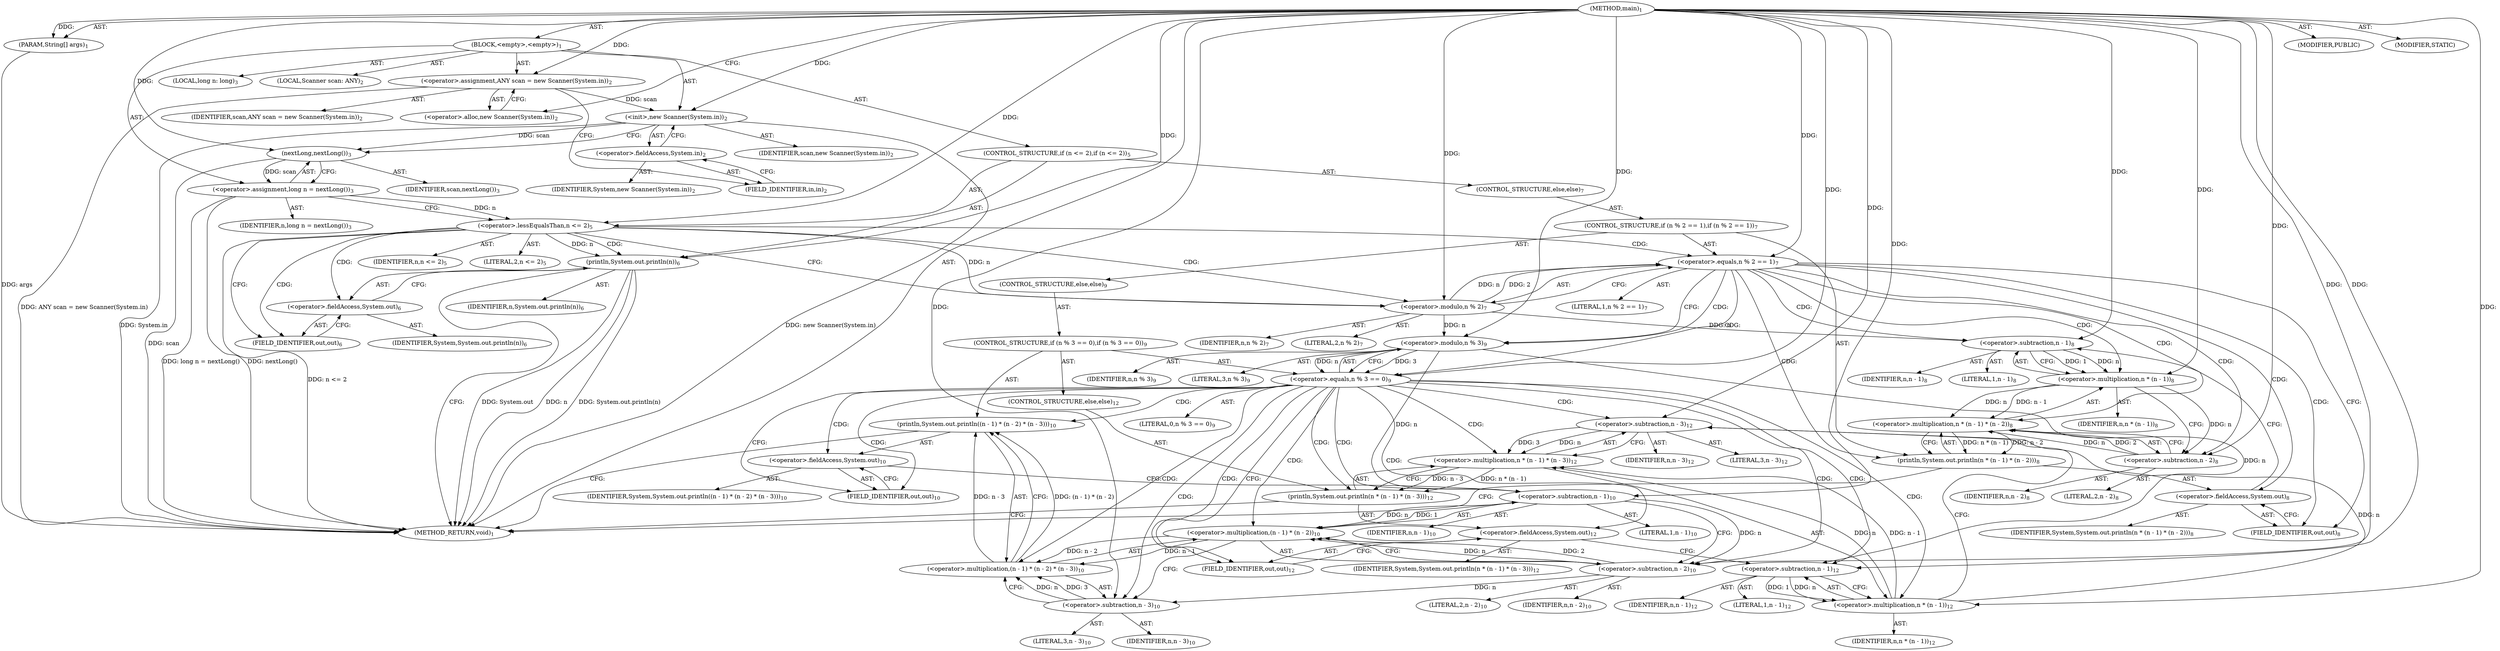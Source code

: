 digraph "main" {  
"19" [label = <(METHOD,main)<SUB>1</SUB>> ]
"20" [label = <(PARAM,String[] args)<SUB>1</SUB>> ]
"21" [label = <(BLOCK,&lt;empty&gt;,&lt;empty&gt;)<SUB>1</SUB>> ]
"4" [label = <(LOCAL,Scanner scan: ANY)<SUB>2</SUB>> ]
"22" [label = <(&lt;operator&gt;.assignment,ANY scan = new Scanner(System.in))<SUB>2</SUB>> ]
"23" [label = <(IDENTIFIER,scan,ANY scan = new Scanner(System.in))<SUB>2</SUB>> ]
"24" [label = <(&lt;operator&gt;.alloc,new Scanner(System.in))<SUB>2</SUB>> ]
"25" [label = <(&lt;init&gt;,new Scanner(System.in))<SUB>2</SUB>> ]
"3" [label = <(IDENTIFIER,scan,new Scanner(System.in))<SUB>2</SUB>> ]
"26" [label = <(&lt;operator&gt;.fieldAccess,System.in)<SUB>2</SUB>> ]
"27" [label = <(IDENTIFIER,System,new Scanner(System.in))<SUB>2</SUB>> ]
"28" [label = <(FIELD_IDENTIFIER,in,in)<SUB>2</SUB>> ]
"29" [label = <(LOCAL,long n: long)<SUB>3</SUB>> ]
"30" [label = <(&lt;operator&gt;.assignment,long n = nextLong())<SUB>3</SUB>> ]
"31" [label = <(IDENTIFIER,n,long n = nextLong())<SUB>3</SUB>> ]
"32" [label = <(nextLong,nextLong())<SUB>3</SUB>> ]
"33" [label = <(IDENTIFIER,scan,nextLong())<SUB>3</SUB>> ]
"34" [label = <(CONTROL_STRUCTURE,if (n &lt;= 2),if (n &lt;= 2))<SUB>5</SUB>> ]
"35" [label = <(&lt;operator&gt;.lessEqualsThan,n &lt;= 2)<SUB>5</SUB>> ]
"36" [label = <(IDENTIFIER,n,n &lt;= 2)<SUB>5</SUB>> ]
"37" [label = <(LITERAL,2,n &lt;= 2)<SUB>5</SUB>> ]
"38" [label = <(println,System.out.println(n))<SUB>6</SUB>> ]
"39" [label = <(&lt;operator&gt;.fieldAccess,System.out)<SUB>6</SUB>> ]
"40" [label = <(IDENTIFIER,System,System.out.println(n))<SUB>6</SUB>> ]
"41" [label = <(FIELD_IDENTIFIER,out,out)<SUB>6</SUB>> ]
"42" [label = <(IDENTIFIER,n,System.out.println(n))<SUB>6</SUB>> ]
"43" [label = <(CONTROL_STRUCTURE,else,else)<SUB>7</SUB>> ]
"44" [label = <(CONTROL_STRUCTURE,if (n % 2 == 1),if (n % 2 == 1))<SUB>7</SUB>> ]
"45" [label = <(&lt;operator&gt;.equals,n % 2 == 1)<SUB>7</SUB>> ]
"46" [label = <(&lt;operator&gt;.modulo,n % 2)<SUB>7</SUB>> ]
"47" [label = <(IDENTIFIER,n,n % 2)<SUB>7</SUB>> ]
"48" [label = <(LITERAL,2,n % 2)<SUB>7</SUB>> ]
"49" [label = <(LITERAL,1,n % 2 == 1)<SUB>7</SUB>> ]
"50" [label = <(println,System.out.println(n * (n - 1) * (n - 2)))<SUB>8</SUB>> ]
"51" [label = <(&lt;operator&gt;.fieldAccess,System.out)<SUB>8</SUB>> ]
"52" [label = <(IDENTIFIER,System,System.out.println(n * (n - 1) * (n - 2)))<SUB>8</SUB>> ]
"53" [label = <(FIELD_IDENTIFIER,out,out)<SUB>8</SUB>> ]
"54" [label = <(&lt;operator&gt;.multiplication,n * (n - 1) * (n - 2))<SUB>8</SUB>> ]
"55" [label = <(&lt;operator&gt;.multiplication,n * (n - 1))<SUB>8</SUB>> ]
"56" [label = <(IDENTIFIER,n,n * (n - 1))<SUB>8</SUB>> ]
"57" [label = <(&lt;operator&gt;.subtraction,n - 1)<SUB>8</SUB>> ]
"58" [label = <(IDENTIFIER,n,n - 1)<SUB>8</SUB>> ]
"59" [label = <(LITERAL,1,n - 1)<SUB>8</SUB>> ]
"60" [label = <(&lt;operator&gt;.subtraction,n - 2)<SUB>8</SUB>> ]
"61" [label = <(IDENTIFIER,n,n - 2)<SUB>8</SUB>> ]
"62" [label = <(LITERAL,2,n - 2)<SUB>8</SUB>> ]
"63" [label = <(CONTROL_STRUCTURE,else,else)<SUB>9</SUB>> ]
"64" [label = <(CONTROL_STRUCTURE,if (n % 3 == 0),if (n % 3 == 0))<SUB>9</SUB>> ]
"65" [label = <(&lt;operator&gt;.equals,n % 3 == 0)<SUB>9</SUB>> ]
"66" [label = <(&lt;operator&gt;.modulo,n % 3)<SUB>9</SUB>> ]
"67" [label = <(IDENTIFIER,n,n % 3)<SUB>9</SUB>> ]
"68" [label = <(LITERAL,3,n % 3)<SUB>9</SUB>> ]
"69" [label = <(LITERAL,0,n % 3 == 0)<SUB>9</SUB>> ]
"70" [label = <(println,System.out.println((n - 1) * (n - 2) * (n - 3)))<SUB>10</SUB>> ]
"71" [label = <(&lt;operator&gt;.fieldAccess,System.out)<SUB>10</SUB>> ]
"72" [label = <(IDENTIFIER,System,System.out.println((n - 1) * (n - 2) * (n - 3)))<SUB>10</SUB>> ]
"73" [label = <(FIELD_IDENTIFIER,out,out)<SUB>10</SUB>> ]
"74" [label = <(&lt;operator&gt;.multiplication,(n - 1) * (n - 2) * (n - 3))<SUB>10</SUB>> ]
"75" [label = <(&lt;operator&gt;.multiplication,(n - 1) * (n - 2))<SUB>10</SUB>> ]
"76" [label = <(&lt;operator&gt;.subtraction,n - 1)<SUB>10</SUB>> ]
"77" [label = <(IDENTIFIER,n,n - 1)<SUB>10</SUB>> ]
"78" [label = <(LITERAL,1,n - 1)<SUB>10</SUB>> ]
"79" [label = <(&lt;operator&gt;.subtraction,n - 2)<SUB>10</SUB>> ]
"80" [label = <(IDENTIFIER,n,n - 2)<SUB>10</SUB>> ]
"81" [label = <(LITERAL,2,n - 2)<SUB>10</SUB>> ]
"82" [label = <(&lt;operator&gt;.subtraction,n - 3)<SUB>10</SUB>> ]
"83" [label = <(IDENTIFIER,n,n - 3)<SUB>10</SUB>> ]
"84" [label = <(LITERAL,3,n - 3)<SUB>10</SUB>> ]
"85" [label = <(CONTROL_STRUCTURE,else,else)<SUB>12</SUB>> ]
"86" [label = <(println,System.out.println(n * (n - 1) * (n - 3)))<SUB>12</SUB>> ]
"87" [label = <(&lt;operator&gt;.fieldAccess,System.out)<SUB>12</SUB>> ]
"88" [label = <(IDENTIFIER,System,System.out.println(n * (n - 1) * (n - 3)))<SUB>12</SUB>> ]
"89" [label = <(FIELD_IDENTIFIER,out,out)<SUB>12</SUB>> ]
"90" [label = <(&lt;operator&gt;.multiplication,n * (n - 1) * (n - 3))<SUB>12</SUB>> ]
"91" [label = <(&lt;operator&gt;.multiplication,n * (n - 1))<SUB>12</SUB>> ]
"92" [label = <(IDENTIFIER,n,n * (n - 1))<SUB>12</SUB>> ]
"93" [label = <(&lt;operator&gt;.subtraction,n - 1)<SUB>12</SUB>> ]
"94" [label = <(IDENTIFIER,n,n - 1)<SUB>12</SUB>> ]
"95" [label = <(LITERAL,1,n - 1)<SUB>12</SUB>> ]
"96" [label = <(&lt;operator&gt;.subtraction,n - 3)<SUB>12</SUB>> ]
"97" [label = <(IDENTIFIER,n,n - 3)<SUB>12</SUB>> ]
"98" [label = <(LITERAL,3,n - 3)<SUB>12</SUB>> ]
"99" [label = <(MODIFIER,PUBLIC)> ]
"100" [label = <(MODIFIER,STATIC)> ]
"101" [label = <(METHOD_RETURN,void)<SUB>1</SUB>> ]
  "19" -> "20"  [ label = "AST: "] 
  "19" -> "21"  [ label = "AST: "] 
  "19" -> "99"  [ label = "AST: "] 
  "19" -> "100"  [ label = "AST: "] 
  "19" -> "101"  [ label = "AST: "] 
  "21" -> "4"  [ label = "AST: "] 
  "21" -> "22"  [ label = "AST: "] 
  "21" -> "25"  [ label = "AST: "] 
  "21" -> "29"  [ label = "AST: "] 
  "21" -> "30"  [ label = "AST: "] 
  "21" -> "34"  [ label = "AST: "] 
  "22" -> "23"  [ label = "AST: "] 
  "22" -> "24"  [ label = "AST: "] 
  "25" -> "3"  [ label = "AST: "] 
  "25" -> "26"  [ label = "AST: "] 
  "26" -> "27"  [ label = "AST: "] 
  "26" -> "28"  [ label = "AST: "] 
  "30" -> "31"  [ label = "AST: "] 
  "30" -> "32"  [ label = "AST: "] 
  "32" -> "33"  [ label = "AST: "] 
  "34" -> "35"  [ label = "AST: "] 
  "34" -> "38"  [ label = "AST: "] 
  "34" -> "43"  [ label = "AST: "] 
  "35" -> "36"  [ label = "AST: "] 
  "35" -> "37"  [ label = "AST: "] 
  "38" -> "39"  [ label = "AST: "] 
  "38" -> "42"  [ label = "AST: "] 
  "39" -> "40"  [ label = "AST: "] 
  "39" -> "41"  [ label = "AST: "] 
  "43" -> "44"  [ label = "AST: "] 
  "44" -> "45"  [ label = "AST: "] 
  "44" -> "50"  [ label = "AST: "] 
  "44" -> "63"  [ label = "AST: "] 
  "45" -> "46"  [ label = "AST: "] 
  "45" -> "49"  [ label = "AST: "] 
  "46" -> "47"  [ label = "AST: "] 
  "46" -> "48"  [ label = "AST: "] 
  "50" -> "51"  [ label = "AST: "] 
  "50" -> "54"  [ label = "AST: "] 
  "51" -> "52"  [ label = "AST: "] 
  "51" -> "53"  [ label = "AST: "] 
  "54" -> "55"  [ label = "AST: "] 
  "54" -> "60"  [ label = "AST: "] 
  "55" -> "56"  [ label = "AST: "] 
  "55" -> "57"  [ label = "AST: "] 
  "57" -> "58"  [ label = "AST: "] 
  "57" -> "59"  [ label = "AST: "] 
  "60" -> "61"  [ label = "AST: "] 
  "60" -> "62"  [ label = "AST: "] 
  "63" -> "64"  [ label = "AST: "] 
  "64" -> "65"  [ label = "AST: "] 
  "64" -> "70"  [ label = "AST: "] 
  "64" -> "85"  [ label = "AST: "] 
  "65" -> "66"  [ label = "AST: "] 
  "65" -> "69"  [ label = "AST: "] 
  "66" -> "67"  [ label = "AST: "] 
  "66" -> "68"  [ label = "AST: "] 
  "70" -> "71"  [ label = "AST: "] 
  "70" -> "74"  [ label = "AST: "] 
  "71" -> "72"  [ label = "AST: "] 
  "71" -> "73"  [ label = "AST: "] 
  "74" -> "75"  [ label = "AST: "] 
  "74" -> "82"  [ label = "AST: "] 
  "75" -> "76"  [ label = "AST: "] 
  "75" -> "79"  [ label = "AST: "] 
  "76" -> "77"  [ label = "AST: "] 
  "76" -> "78"  [ label = "AST: "] 
  "79" -> "80"  [ label = "AST: "] 
  "79" -> "81"  [ label = "AST: "] 
  "82" -> "83"  [ label = "AST: "] 
  "82" -> "84"  [ label = "AST: "] 
  "85" -> "86"  [ label = "AST: "] 
  "86" -> "87"  [ label = "AST: "] 
  "86" -> "90"  [ label = "AST: "] 
  "87" -> "88"  [ label = "AST: "] 
  "87" -> "89"  [ label = "AST: "] 
  "90" -> "91"  [ label = "AST: "] 
  "90" -> "96"  [ label = "AST: "] 
  "91" -> "92"  [ label = "AST: "] 
  "91" -> "93"  [ label = "AST: "] 
  "93" -> "94"  [ label = "AST: "] 
  "93" -> "95"  [ label = "AST: "] 
  "96" -> "97"  [ label = "AST: "] 
  "96" -> "98"  [ label = "AST: "] 
  "22" -> "28"  [ label = "CFG: "] 
  "25" -> "32"  [ label = "CFG: "] 
  "30" -> "35"  [ label = "CFG: "] 
  "24" -> "22"  [ label = "CFG: "] 
  "26" -> "25"  [ label = "CFG: "] 
  "32" -> "30"  [ label = "CFG: "] 
  "35" -> "41"  [ label = "CFG: "] 
  "35" -> "46"  [ label = "CFG: "] 
  "38" -> "101"  [ label = "CFG: "] 
  "28" -> "26"  [ label = "CFG: "] 
  "39" -> "38"  [ label = "CFG: "] 
  "41" -> "39"  [ label = "CFG: "] 
  "45" -> "53"  [ label = "CFG: "] 
  "45" -> "66"  [ label = "CFG: "] 
  "50" -> "101"  [ label = "CFG: "] 
  "46" -> "45"  [ label = "CFG: "] 
  "51" -> "57"  [ label = "CFG: "] 
  "54" -> "50"  [ label = "CFG: "] 
  "53" -> "51"  [ label = "CFG: "] 
  "55" -> "60"  [ label = "CFG: "] 
  "60" -> "54"  [ label = "CFG: "] 
  "65" -> "73"  [ label = "CFG: "] 
  "65" -> "89"  [ label = "CFG: "] 
  "70" -> "101"  [ label = "CFG: "] 
  "57" -> "55"  [ label = "CFG: "] 
  "66" -> "65"  [ label = "CFG: "] 
  "71" -> "76"  [ label = "CFG: "] 
  "74" -> "70"  [ label = "CFG: "] 
  "86" -> "101"  [ label = "CFG: "] 
  "73" -> "71"  [ label = "CFG: "] 
  "75" -> "82"  [ label = "CFG: "] 
  "82" -> "74"  [ label = "CFG: "] 
  "87" -> "93"  [ label = "CFG: "] 
  "90" -> "86"  [ label = "CFG: "] 
  "76" -> "79"  [ label = "CFG: "] 
  "79" -> "75"  [ label = "CFG: "] 
  "89" -> "87"  [ label = "CFG: "] 
  "91" -> "96"  [ label = "CFG: "] 
  "96" -> "90"  [ label = "CFG: "] 
  "93" -> "91"  [ label = "CFG: "] 
  "19" -> "24"  [ label = "CFG: "] 
  "20" -> "101"  [ label = "DDG: args"] 
  "22" -> "101"  [ label = "DDG: ANY scan = new Scanner(System.in)"] 
  "25" -> "101"  [ label = "DDG: System.in"] 
  "25" -> "101"  [ label = "DDG: new Scanner(System.in)"] 
  "32" -> "101"  [ label = "DDG: scan"] 
  "30" -> "101"  [ label = "DDG: nextLong()"] 
  "30" -> "101"  [ label = "DDG: long n = nextLong()"] 
  "35" -> "101"  [ label = "DDG: n &lt;= 2"] 
  "38" -> "101"  [ label = "DDG: System.out"] 
  "38" -> "101"  [ label = "DDG: n"] 
  "38" -> "101"  [ label = "DDG: System.out.println(n)"] 
  "19" -> "20"  [ label = "DDG: "] 
  "19" -> "22"  [ label = "DDG: "] 
  "32" -> "30"  [ label = "DDG: scan"] 
  "22" -> "25"  [ label = "DDG: scan"] 
  "19" -> "25"  [ label = "DDG: "] 
  "25" -> "32"  [ label = "DDG: scan"] 
  "19" -> "32"  [ label = "DDG: "] 
  "30" -> "35"  [ label = "DDG: n"] 
  "19" -> "35"  [ label = "DDG: "] 
  "35" -> "38"  [ label = "DDG: n"] 
  "19" -> "38"  [ label = "DDG: "] 
  "46" -> "45"  [ label = "DDG: n"] 
  "46" -> "45"  [ label = "DDG: 2"] 
  "19" -> "45"  [ label = "DDG: "] 
  "54" -> "50"  [ label = "DDG: n * (n - 1)"] 
  "54" -> "50"  [ label = "DDG: n - 2"] 
  "35" -> "46"  [ label = "DDG: n"] 
  "19" -> "46"  [ label = "DDG: "] 
  "55" -> "54"  [ label = "DDG: n"] 
  "55" -> "54"  [ label = "DDG: n - 1"] 
  "60" -> "54"  [ label = "DDG: n"] 
  "60" -> "54"  [ label = "DDG: 2"] 
  "57" -> "55"  [ label = "DDG: n"] 
  "19" -> "55"  [ label = "DDG: "] 
  "57" -> "55"  [ label = "DDG: 1"] 
  "55" -> "60"  [ label = "DDG: n"] 
  "19" -> "60"  [ label = "DDG: "] 
  "66" -> "65"  [ label = "DDG: n"] 
  "66" -> "65"  [ label = "DDG: 3"] 
  "19" -> "65"  [ label = "DDG: "] 
  "74" -> "70"  [ label = "DDG: (n - 1) * (n - 2)"] 
  "74" -> "70"  [ label = "DDG: n - 3"] 
  "46" -> "57"  [ label = "DDG: n"] 
  "19" -> "57"  [ label = "DDG: "] 
  "46" -> "66"  [ label = "DDG: n"] 
  "19" -> "66"  [ label = "DDG: "] 
  "75" -> "74"  [ label = "DDG: n - 1"] 
  "75" -> "74"  [ label = "DDG: n - 2"] 
  "82" -> "74"  [ label = "DDG: n"] 
  "82" -> "74"  [ label = "DDG: 3"] 
  "90" -> "86"  [ label = "DDG: n * (n - 1)"] 
  "90" -> "86"  [ label = "DDG: n - 3"] 
  "76" -> "75"  [ label = "DDG: n"] 
  "76" -> "75"  [ label = "DDG: 1"] 
  "79" -> "75"  [ label = "DDG: n"] 
  "79" -> "75"  [ label = "DDG: 2"] 
  "79" -> "82"  [ label = "DDG: n"] 
  "19" -> "82"  [ label = "DDG: "] 
  "91" -> "90"  [ label = "DDG: n"] 
  "91" -> "90"  [ label = "DDG: n - 1"] 
  "96" -> "90"  [ label = "DDG: n"] 
  "96" -> "90"  [ label = "DDG: 3"] 
  "66" -> "76"  [ label = "DDG: n"] 
  "19" -> "76"  [ label = "DDG: "] 
  "76" -> "79"  [ label = "DDG: n"] 
  "19" -> "79"  [ label = "DDG: "] 
  "93" -> "91"  [ label = "DDG: n"] 
  "19" -> "91"  [ label = "DDG: "] 
  "93" -> "91"  [ label = "DDG: 1"] 
  "91" -> "96"  [ label = "DDG: n"] 
  "19" -> "96"  [ label = "DDG: "] 
  "66" -> "93"  [ label = "DDG: n"] 
  "19" -> "93"  [ label = "DDG: "] 
  "35" -> "46"  [ label = "CDG: "] 
  "35" -> "38"  [ label = "CDG: "] 
  "35" -> "45"  [ label = "CDG: "] 
  "35" -> "41"  [ label = "CDG: "] 
  "35" -> "39"  [ label = "CDG: "] 
  "45" -> "60"  [ label = "CDG: "] 
  "45" -> "51"  [ label = "CDG: "] 
  "45" -> "57"  [ label = "CDG: "] 
  "45" -> "66"  [ label = "CDG: "] 
  "45" -> "65"  [ label = "CDG: "] 
  "45" -> "50"  [ label = "CDG: "] 
  "45" -> "54"  [ label = "CDG: "] 
  "45" -> "53"  [ label = "CDG: "] 
  "45" -> "55"  [ label = "CDG: "] 
  "65" -> "73"  [ label = "CDG: "] 
  "65" -> "96"  [ label = "CDG: "] 
  "65" -> "89"  [ label = "CDG: "] 
  "65" -> "75"  [ label = "CDG: "] 
  "65" -> "74"  [ label = "CDG: "] 
  "65" -> "76"  [ label = "CDG: "] 
  "65" -> "87"  [ label = "CDG: "] 
  "65" -> "91"  [ label = "CDG: "] 
  "65" -> "82"  [ label = "CDG: "] 
  "65" -> "93"  [ label = "CDG: "] 
  "65" -> "90"  [ label = "CDG: "] 
  "65" -> "79"  [ label = "CDG: "] 
  "65" -> "71"  [ label = "CDG: "] 
  "65" -> "70"  [ label = "CDG: "] 
  "65" -> "86"  [ label = "CDG: "] 
}
